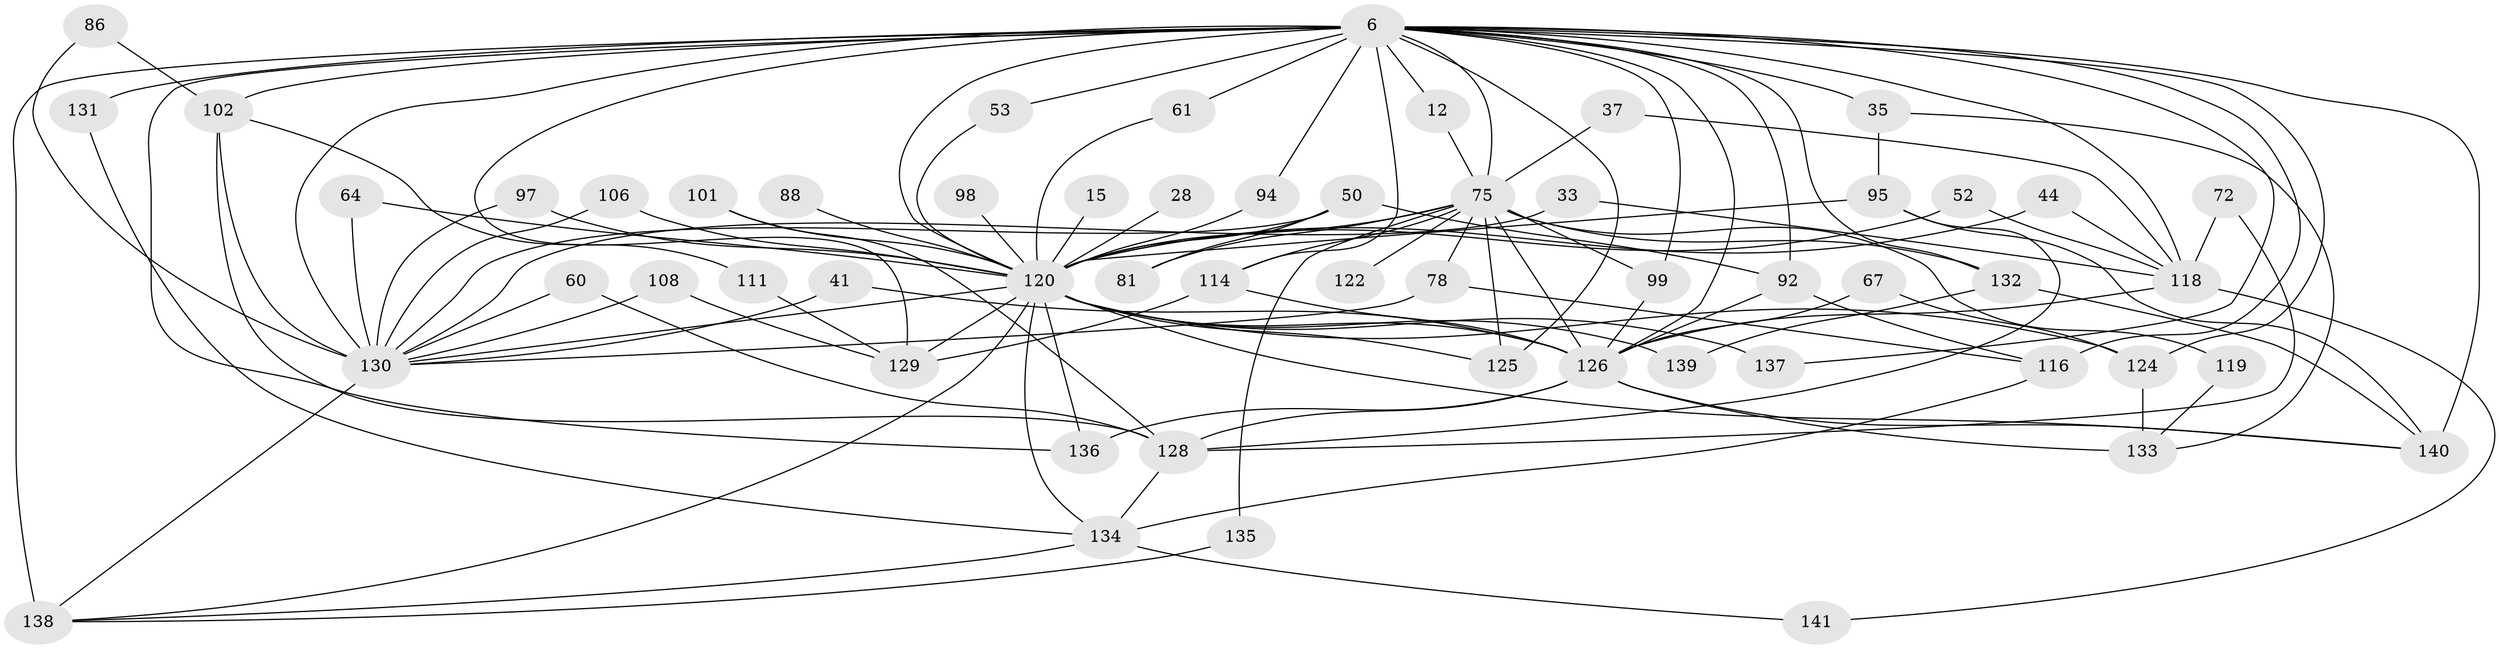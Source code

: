 // original degree distribution, {24: 0.0070921985815602835, 16: 0.014184397163120567, 22: 0.0070921985815602835, 34: 0.0070921985815602835, 19: 0.014184397163120567, 39: 0.0070921985815602835, 18: 0.014184397163120567, 4: 0.11347517730496454, 2: 0.5035460992907801, 6: 0.0425531914893617, 9: 0.014184397163120567, 5: 0.0425531914893617, 8: 0.0070921985815602835, 3: 0.19858156028368795, 7: 0.0070921985815602835}
// Generated by graph-tools (version 1.1) at 2025/47/03/04/25 21:47:09]
// undirected, 56 vertices, 119 edges
graph export_dot {
graph [start="1"]
  node [color=gray90,style=filled];
  6 [super="+4"];
  12;
  15;
  28;
  33;
  35;
  37;
  41;
  44;
  50 [super="+26"];
  52;
  53;
  60;
  61;
  64;
  67;
  72;
  75 [super="+20+36+63"];
  78 [super="+74"];
  81;
  86;
  88;
  92 [super="+62+85"];
  94 [super="+79+47+93"];
  95 [super="+66+87"];
  97 [super="+82"];
  98;
  99 [super="+70"];
  101;
  102 [super="+34+90"];
  106;
  108;
  111;
  114 [super="+57+76"];
  116 [super="+69+73"];
  118 [super="+24+51+117"];
  119;
  120 [super="+110+10"];
  122;
  124 [super="+80"];
  125 [super="+115"];
  126 [super="+32+113+9"];
  128 [super="+14+29"];
  129 [super="+96+58+123"];
  130 [super="+105"];
  131 [super="+40"];
  132 [super="+109"];
  133 [super="+83"];
  134 [super="+107+121"];
  135;
  136 [super="+65"];
  137 [super="+48"];
  138 [super="+104+91+112"];
  139;
  140 [super="+27+54+71+84+127"];
  141;
  6 -- 35 [weight=2];
  6 -- 102 [weight=4];
  6 -- 118 [weight=5];
  6 -- 130 [weight=4];
  6 -- 131 [weight=3];
  6 -- 138 [weight=7];
  6 -- 137;
  6 -- 132;
  6 -- 12;
  6 -- 114 [weight=3];
  6 -- 53;
  6 -- 124 [weight=3];
  6 -- 61;
  6 -- 129 [weight=2];
  6 -- 140 [weight=4];
  6 -- 75 [weight=5];
  6 -- 126 [weight=5];
  6 -- 99;
  6 -- 136;
  6 -- 116 [weight=4];
  6 -- 94 [weight=2];
  6 -- 120 [weight=8];
  6 -- 125;
  6 -- 92;
  12 -- 75;
  15 -- 120 [weight=2];
  28 -- 120 [weight=2];
  33 -- 118;
  33 -- 130;
  35 -- 95;
  35 -- 133;
  37 -- 118;
  37 -- 75;
  41 -- 130;
  41 -- 126;
  44 -- 118;
  44 -- 120;
  50 -- 81;
  50 -- 130 [weight=2];
  50 -- 120 [weight=3];
  50 -- 92;
  52 -- 118;
  52 -- 120;
  53 -- 120;
  60 -- 128;
  60 -- 130;
  61 -- 120;
  64 -- 130;
  64 -- 120;
  67 -- 124;
  67 -- 126;
  72 -- 128;
  72 -- 118;
  75 -- 135;
  75 -- 81;
  75 -- 114;
  75 -- 119;
  75 -- 122 [weight=2];
  75 -- 126 [weight=4];
  75 -- 99;
  75 -- 78;
  75 -- 120 [weight=13];
  75 -- 125;
  75 -- 132;
  78 -- 130;
  78 -- 116;
  86 -- 102;
  86 -- 130;
  88 -- 120;
  92 -- 126;
  92 -- 116;
  94 -- 120 [weight=3];
  95 -- 128;
  95 -- 120;
  95 -- 140;
  97 -- 130 [weight=2];
  97 -- 120;
  98 -- 120 [weight=2];
  99 -- 126;
  101 -- 128;
  101 -- 120;
  102 -- 111;
  102 -- 128;
  102 -- 130;
  106 -- 130;
  106 -- 120;
  108 -- 129;
  108 -- 130;
  111 -- 129;
  114 -- 129 [weight=2];
  114 -- 126;
  116 -- 134;
  118 -- 141;
  118 -- 126 [weight=3];
  119 -- 133;
  120 -- 126 [weight=11];
  120 -- 129 [weight=3];
  120 -- 130;
  120 -- 136;
  120 -- 137 [weight=2];
  120 -- 139;
  120 -- 140;
  120 -- 125;
  120 -- 124 [weight=2];
  120 -- 138 [weight=4];
  120 -- 134;
  124 -- 133;
  126 -- 128 [weight=4];
  126 -- 133 [weight=2];
  126 -- 136;
  126 -- 140 [weight=2];
  128 -- 134;
  130 -- 138;
  131 -- 134;
  132 -- 140;
  132 -- 139;
  134 -- 138;
  134 -- 141;
  135 -- 138;
}
